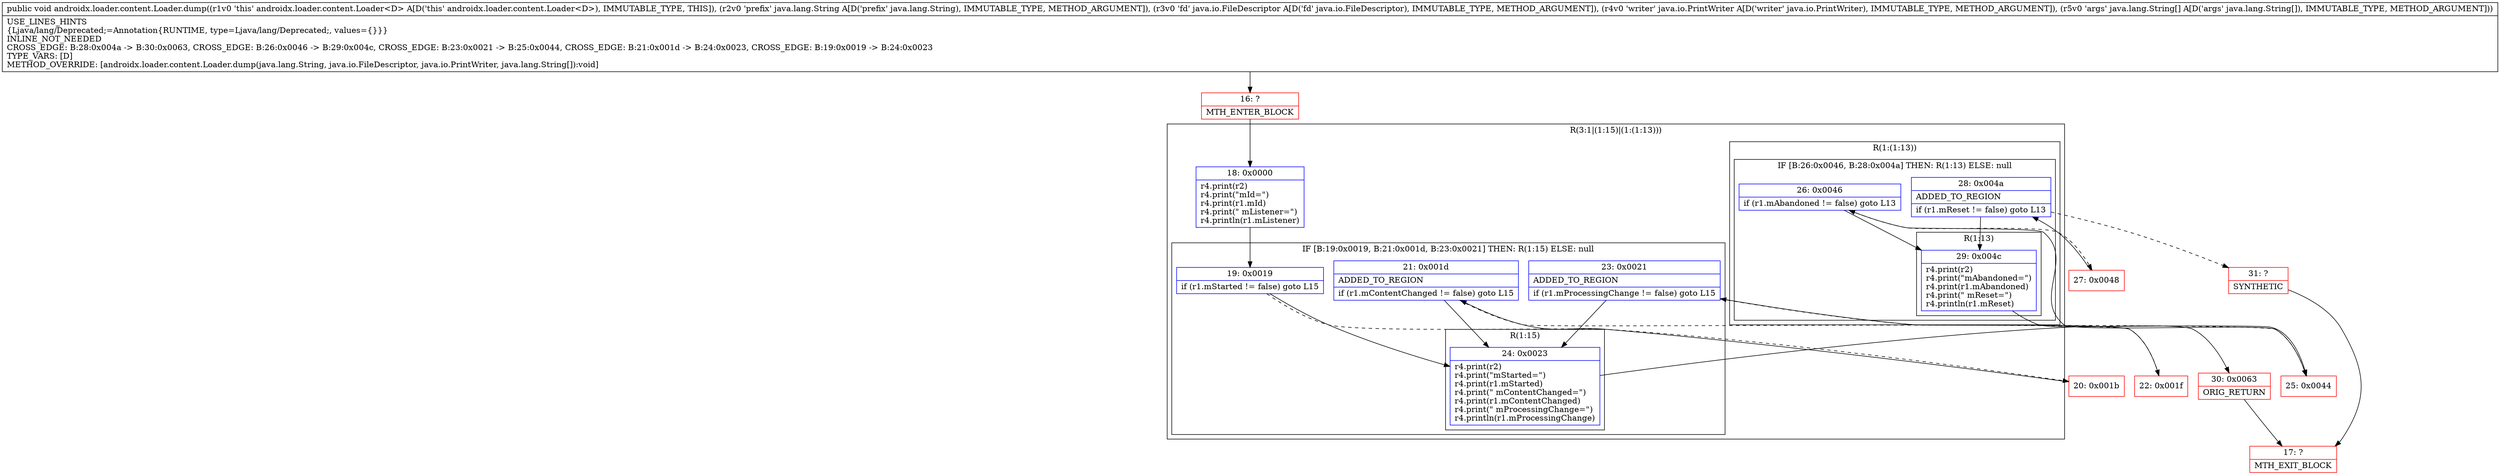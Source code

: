 digraph "CFG forandroidx.loader.content.Loader.dump(Ljava\/lang\/String;Ljava\/io\/FileDescriptor;Ljava\/io\/PrintWriter;[Ljava\/lang\/String;)V" {
subgraph cluster_Region_1638102085 {
label = "R(3:1|(1:15)|(1:(1:13)))";
node [shape=record,color=blue];
Node_18 [shape=record,label="{18\:\ 0x0000|r4.print(r2)\lr4.print(\"mId=\")\lr4.print(r1.mId)\lr4.print(\" mListener=\")\lr4.println(r1.mListener)\l}"];
subgraph cluster_IfRegion_289476948 {
label = "IF [B:19:0x0019, B:21:0x001d, B:23:0x0021] THEN: R(1:15) ELSE: null";
node [shape=record,color=blue];
Node_19 [shape=record,label="{19\:\ 0x0019|if (r1.mStarted != false) goto L15\l}"];
Node_21 [shape=record,label="{21\:\ 0x001d|ADDED_TO_REGION\l|if (r1.mContentChanged != false) goto L15\l}"];
Node_23 [shape=record,label="{23\:\ 0x0021|ADDED_TO_REGION\l|if (r1.mProcessingChange != false) goto L15\l}"];
subgraph cluster_Region_964614733 {
label = "R(1:15)";
node [shape=record,color=blue];
Node_24 [shape=record,label="{24\:\ 0x0023|r4.print(r2)\lr4.print(\"mStarted=\")\lr4.print(r1.mStarted)\lr4.print(\" mContentChanged=\")\lr4.print(r1.mContentChanged)\lr4.print(\" mProcessingChange=\")\lr4.println(r1.mProcessingChange)\l}"];
}
}
subgraph cluster_Region_409299322 {
label = "R(1:(1:13))";
node [shape=record,color=blue];
subgraph cluster_IfRegion_1646143343 {
label = "IF [B:26:0x0046, B:28:0x004a] THEN: R(1:13) ELSE: null";
node [shape=record,color=blue];
Node_26 [shape=record,label="{26\:\ 0x0046|if (r1.mAbandoned != false) goto L13\l}"];
Node_28 [shape=record,label="{28\:\ 0x004a|ADDED_TO_REGION\l|if (r1.mReset != false) goto L13\l}"];
subgraph cluster_Region_2068595145 {
label = "R(1:13)";
node [shape=record,color=blue];
Node_29 [shape=record,label="{29\:\ 0x004c|r4.print(r2)\lr4.print(\"mAbandoned=\")\lr4.print(r1.mAbandoned)\lr4.print(\" mReset=\")\lr4.println(r1.mReset)\l}"];
}
}
}
}
Node_16 [shape=record,color=red,label="{16\:\ ?|MTH_ENTER_BLOCK\l}"];
Node_20 [shape=record,color=red,label="{20\:\ 0x001b}"];
Node_22 [shape=record,color=red,label="{22\:\ 0x001f}"];
Node_25 [shape=record,color=red,label="{25\:\ 0x0044}"];
Node_27 [shape=record,color=red,label="{27\:\ 0x0048}"];
Node_31 [shape=record,color=red,label="{31\:\ ?|SYNTHETIC\l}"];
Node_17 [shape=record,color=red,label="{17\:\ ?|MTH_EXIT_BLOCK\l}"];
Node_30 [shape=record,color=red,label="{30\:\ 0x0063|ORIG_RETURN\l}"];
MethodNode[shape=record,label="{public void androidx.loader.content.Loader.dump((r1v0 'this' androidx.loader.content.Loader\<D\> A[D('this' androidx.loader.content.Loader\<D\>), IMMUTABLE_TYPE, THIS]), (r2v0 'prefix' java.lang.String A[D('prefix' java.lang.String), IMMUTABLE_TYPE, METHOD_ARGUMENT]), (r3v0 'fd' java.io.FileDescriptor A[D('fd' java.io.FileDescriptor), IMMUTABLE_TYPE, METHOD_ARGUMENT]), (r4v0 'writer' java.io.PrintWriter A[D('writer' java.io.PrintWriter), IMMUTABLE_TYPE, METHOD_ARGUMENT]), (r5v0 'args' java.lang.String[] A[D('args' java.lang.String[]), IMMUTABLE_TYPE, METHOD_ARGUMENT]))  | USE_LINES_HINTS\l\{Ljava\/lang\/Deprecated;=Annotation\{RUNTIME, type=Ljava\/lang\/Deprecated;, values=\{\}\}\}\lINLINE_NOT_NEEDED\lCROSS_EDGE: B:28:0x004a \-\> B:30:0x0063, CROSS_EDGE: B:26:0x0046 \-\> B:29:0x004c, CROSS_EDGE: B:23:0x0021 \-\> B:25:0x0044, CROSS_EDGE: B:21:0x001d \-\> B:24:0x0023, CROSS_EDGE: B:19:0x0019 \-\> B:24:0x0023\lTYPE_VARS: [D]\lMETHOD_OVERRIDE: [androidx.loader.content.Loader.dump(java.lang.String, java.io.FileDescriptor, java.io.PrintWriter, java.lang.String[]):void]\l}"];
MethodNode -> Node_16;Node_18 -> Node_19;
Node_19 -> Node_20[style=dashed];
Node_19 -> Node_24;
Node_21 -> Node_22[style=dashed];
Node_21 -> Node_24;
Node_23 -> Node_24;
Node_23 -> Node_25[style=dashed];
Node_24 -> Node_25;
Node_26 -> Node_27[style=dashed];
Node_26 -> Node_29;
Node_28 -> Node_29;
Node_28 -> Node_31[style=dashed];
Node_29 -> Node_30;
Node_16 -> Node_18;
Node_20 -> Node_21;
Node_22 -> Node_23;
Node_25 -> Node_26;
Node_27 -> Node_28;
Node_31 -> Node_17;
Node_30 -> Node_17;
}

